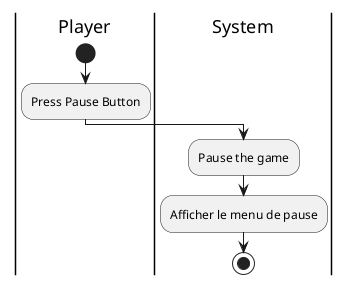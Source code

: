 @startuml pauseUC
|Player|
start
:Press Pause Button;

|System|
:Pause the game;
:Afficher le menu de pause;
stop
@enduml
